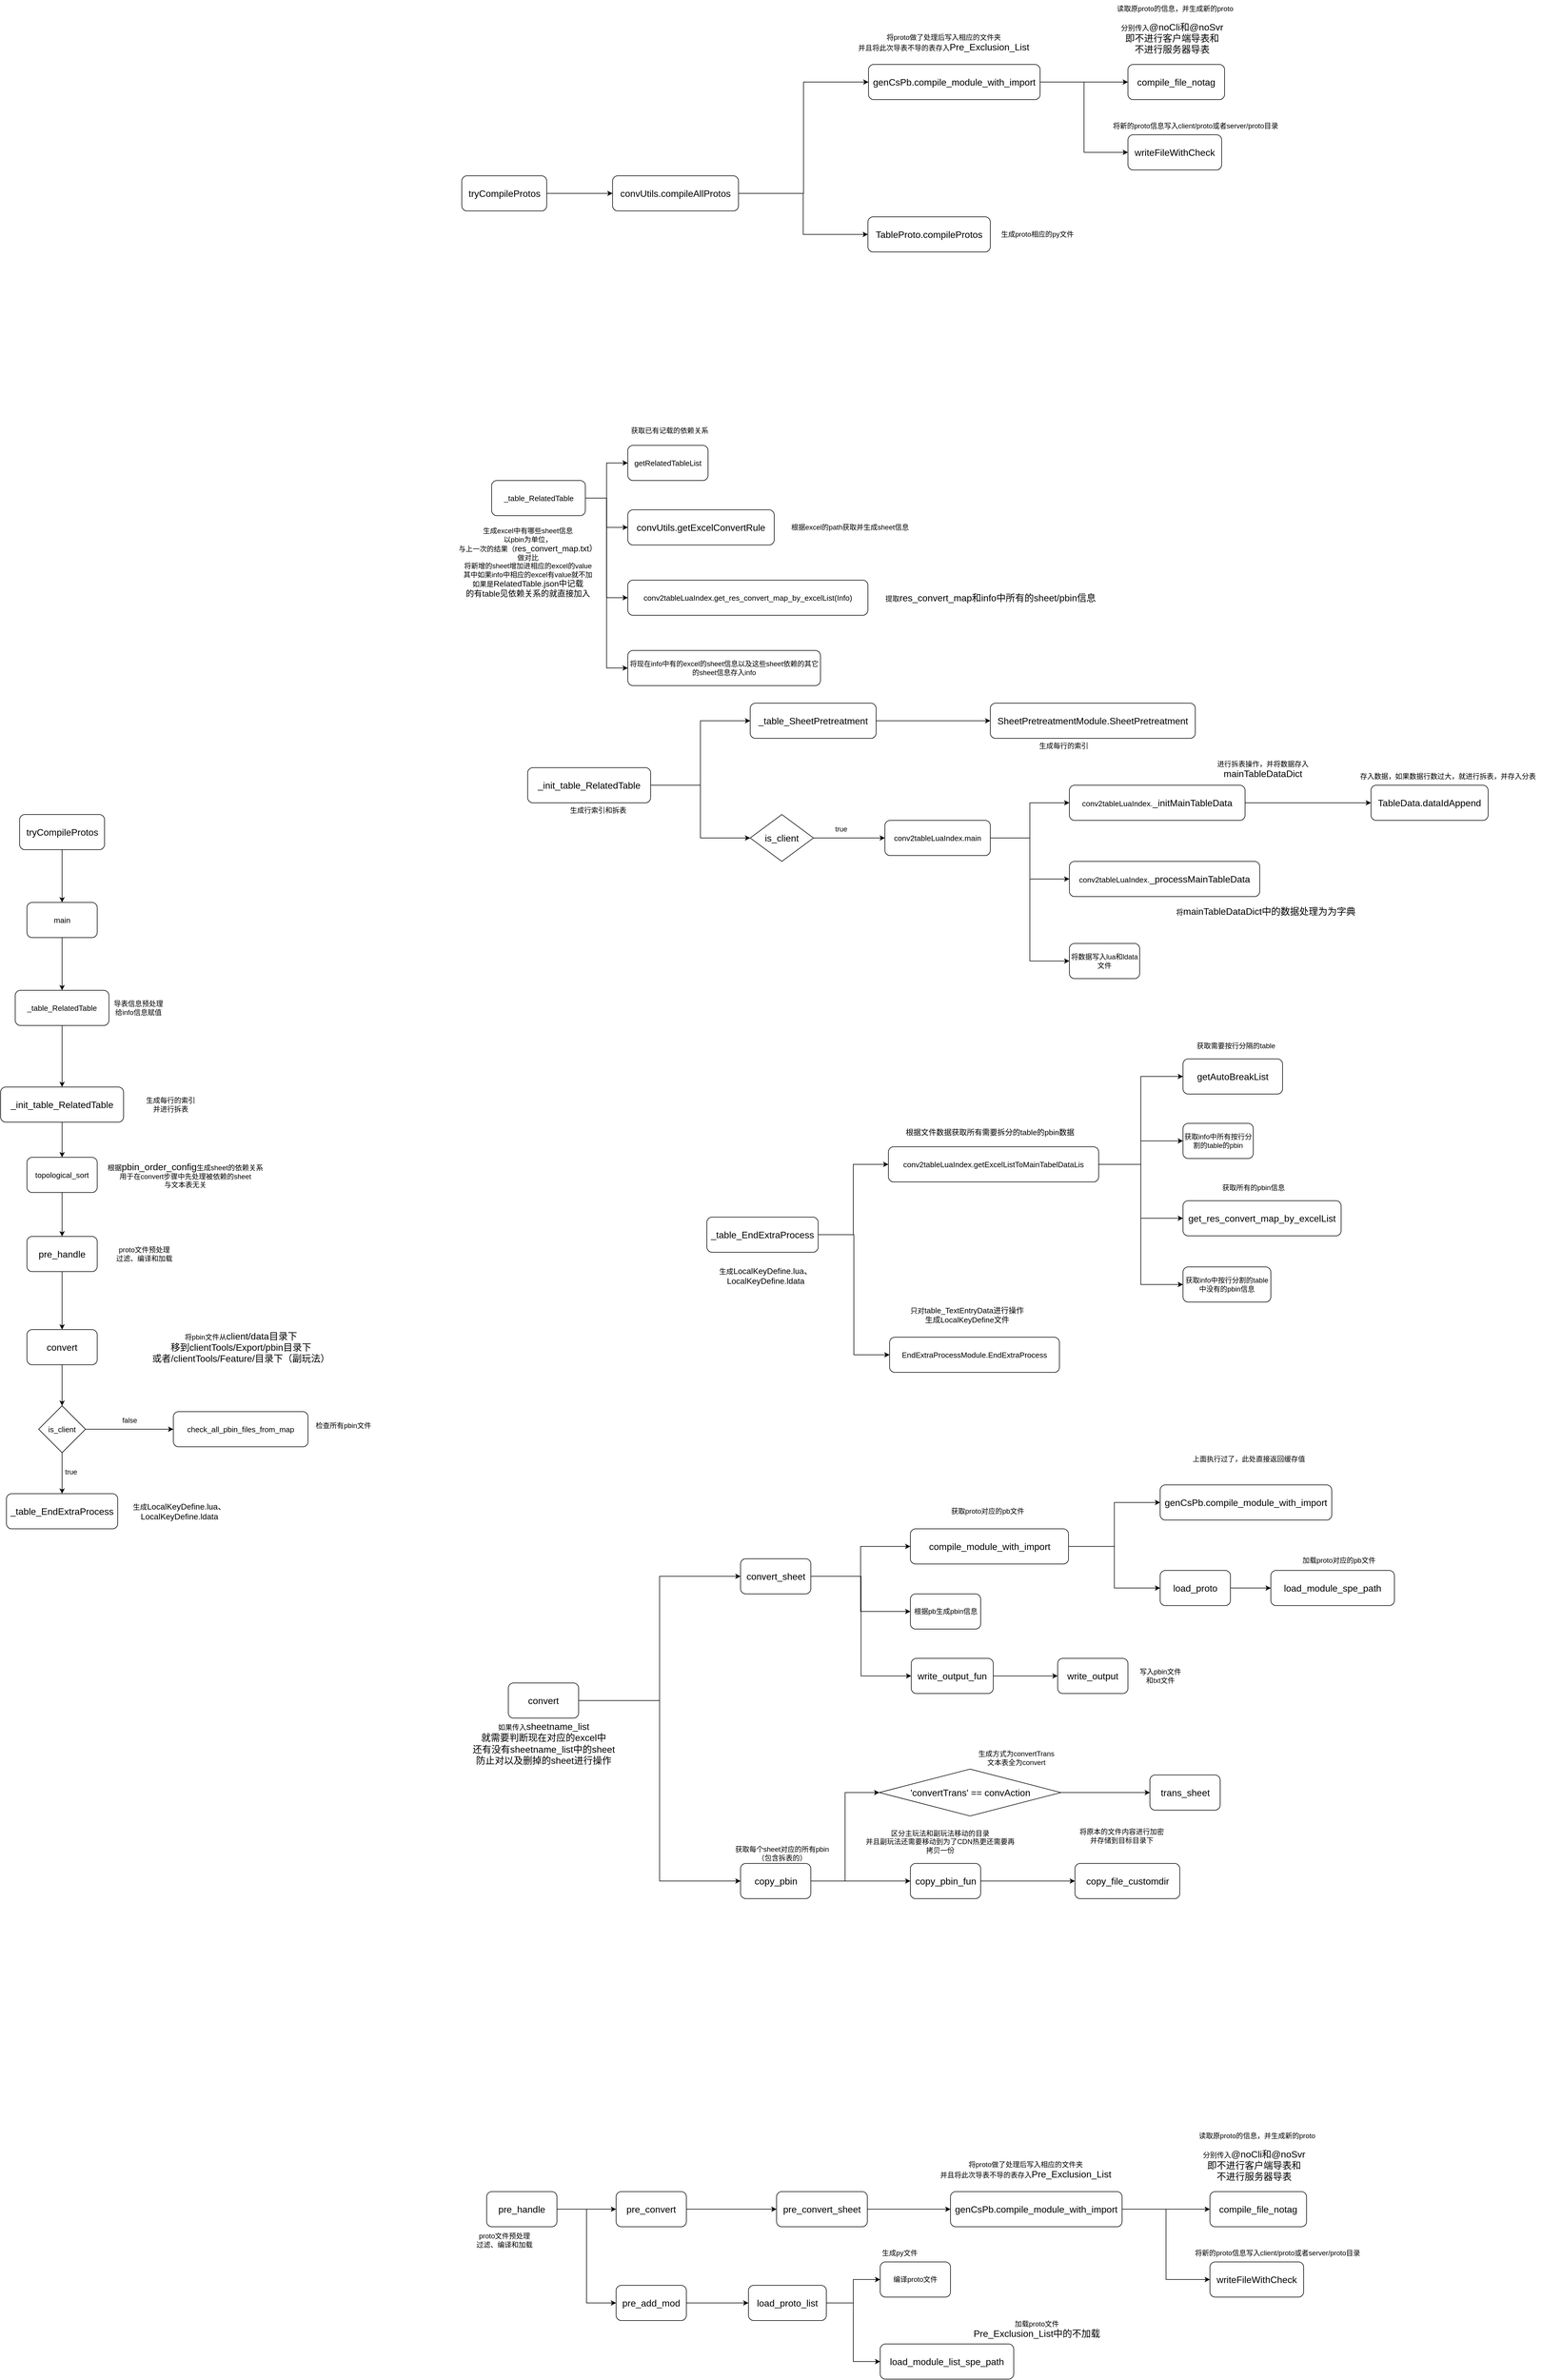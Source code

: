 <mxfile version="26.0.2">
  <diagram name="导出txt文本" id="JnTPTSW8uvq64Gtc28mE">
    <mxGraphModel dx="2701" dy="3866" grid="1" gridSize="10" guides="1" tooltips="1" connect="1" arrows="1" fold="1" page="1" pageScale="1" pageWidth="827" pageHeight="1169" math="0" shadow="0">
      <root>
        <mxCell id="0" />
        <mxCell id="1" parent="0" />
        <mxCell id="ml-K04kPEU6mxTsvXC_G-3" style="edgeStyle=orthogonalEdgeStyle;rounded=0;orthogonalLoop=1;jettySize=auto;html=1;entryX=0.5;entryY=0;entryDx=0;entryDy=0;fontFamily=Helvetica;fontColor=default;labelBackgroundColor=default;" parent="1" source="ml-K04kPEU6mxTsvXC_G-1" target="ml-K04kPEU6mxTsvXC_G-2" edge="1">
          <mxGeometry relative="1" as="geometry" />
        </mxCell>
        <mxCell id="ml-K04kPEU6mxTsvXC_G-1" value="&lt;div style=&quot;&quot;&gt;&lt;div style=&quot;font-size: 9.8pt;&quot;&gt;&lt;span style=&quot;&quot;&gt;main&lt;/span&gt;&lt;/div&gt;&lt;/div&gt;" style="rounded=1;whiteSpace=wrap;html=1;fontFamily=Helvetica;fontColor=default;labelBackgroundColor=default;" parent="1" vertex="1">
          <mxGeometry x="215" y="180" width="120" height="60" as="geometry" />
        </mxCell>
        <mxCell id="eJx14qyZ2uoMX4utbZYr-3" style="edgeStyle=orthogonalEdgeStyle;rounded=0;orthogonalLoop=1;jettySize=auto;html=1;fontFamily=Helvetica;fontColor=default;labelBackgroundColor=default;" parent="1" source="ml-K04kPEU6mxTsvXC_G-2" target="eJx14qyZ2uoMX4utbZYr-2" edge="1">
          <mxGeometry relative="1" as="geometry" />
        </mxCell>
        <mxCell id="ml-K04kPEU6mxTsvXC_G-2" value="&lt;div style=&quot;&quot;&gt;&lt;div style=&quot;font-size: 9.8pt;&quot;&gt;&lt;span style=&quot;&quot;&gt;_table_RelatedTable&lt;/span&gt;&lt;/div&gt;&lt;/div&gt;" style="rounded=1;whiteSpace=wrap;html=1;fontFamily=Helvetica;fontColor=default;labelBackgroundColor=default;" parent="1" vertex="1">
          <mxGeometry x="195" y="330" width="160" height="60" as="geometry" />
        </mxCell>
        <mxCell id="HzeIFlUvHCIBDFWtZQH6-4" style="edgeStyle=orthogonalEdgeStyle;rounded=0;orthogonalLoop=1;jettySize=auto;html=1;fontColor=#000000;labelBackgroundColor=none;fontFamily=Helvetica;" edge="1" parent="1" source="ml-K04kPEU6mxTsvXC_G-5" target="HzeIFlUvHCIBDFWtZQH6-3">
          <mxGeometry relative="1" as="geometry" />
        </mxCell>
        <mxCell id="HzeIFlUvHCIBDFWtZQH6-10" style="edgeStyle=orthogonalEdgeStyle;rounded=0;orthogonalLoop=1;jettySize=auto;html=1;entryX=0;entryY=0.5;entryDx=0;entryDy=0;fontColor=#000000;labelBackgroundColor=none;fontFamily=Helvetica;" edge="1" parent="1" source="ml-K04kPEU6mxTsvXC_G-5" target="HzeIFlUvHCIBDFWtZQH6-6">
          <mxGeometry relative="1" as="geometry" />
        </mxCell>
        <mxCell id="HzeIFlUvHCIBDFWtZQH6-11" style="edgeStyle=orthogonalEdgeStyle;rounded=0;orthogonalLoop=1;jettySize=auto;html=1;entryX=0;entryY=0.5;entryDx=0;entryDy=0;fontColor=#000000;labelBackgroundColor=none;fontFamily=Helvetica;" edge="1" parent="1" source="ml-K04kPEU6mxTsvXC_G-5" target="ml-K04kPEU6mxTsvXC_G-8">
          <mxGeometry relative="1" as="geometry" />
        </mxCell>
        <mxCell id="HzeIFlUvHCIBDFWtZQH6-14" style="edgeStyle=orthogonalEdgeStyle;rounded=0;orthogonalLoop=1;jettySize=auto;html=1;entryX=0;entryY=0.5;entryDx=0;entryDy=0;fontColor=#000000;labelBackgroundColor=none;fontFamily=Helvetica;" edge="1" parent="1" source="ml-K04kPEU6mxTsvXC_G-5" target="HzeIFlUvHCIBDFWtZQH6-13">
          <mxGeometry relative="1" as="geometry" />
        </mxCell>
        <mxCell id="ml-K04kPEU6mxTsvXC_G-5" value="&lt;div style=&quot;&quot;&gt;&lt;div style=&quot;font-size: 9.8pt;&quot;&gt;&lt;span style=&quot;&quot;&gt;_table_RelatedTable&lt;/span&gt;&lt;/div&gt;&lt;/div&gt;" style="rounded=1;whiteSpace=wrap;html=1;fontColor=#000000;labelBackgroundColor=none;fontFamily=Helvetica;" parent="1" vertex="1">
          <mxGeometry x="1008.5" y="-540" width="160" height="60" as="geometry" />
        </mxCell>
        <mxCell id="ml-K04kPEU6mxTsvXC_G-8" value="&lt;div style=&quot;&quot;&gt;&lt;div style=&quot;font-size: 9.8pt;&quot;&gt;&lt;span style=&quot;font-size: 9.8pt; white-space: normal;&quot;&gt;conv2tableLuaIndex.&lt;/span&gt;get_res_convert_map_by_excelList(Info)&lt;/div&gt;&lt;/div&gt;" style="rounded=1;whiteSpace=wrap;html=1;fontColor=#000000;labelBackgroundColor=none;fontFamily=Helvetica;" parent="1" vertex="1">
          <mxGeometry x="1241" y="-370" width="410" height="60" as="geometry" />
        </mxCell>
        <mxCell id="f6NRc0c9WLY2QuTVg-Pm-4" value="获取已有记载的依赖关系" style="text;html=1;align=center;verticalAlign=middle;resizable=0;points=[];autosize=1;strokeColor=none;fillColor=none;fontColor=#000000;labelBackgroundColor=none;fontFamily=Helvetica;" parent="1" vertex="1">
          <mxGeometry x="1232" y="-640" width="160" height="30" as="geometry" />
        </mxCell>
        <mxCell id="_njpeNoxGZ5RL7biQajy-2" style="edgeStyle=orthogonalEdgeStyle;rounded=0;orthogonalLoop=1;jettySize=auto;html=1;entryX=0.5;entryY=0;entryDx=0;entryDy=0;fontFamily=Helvetica;fontColor=default;labelBackgroundColor=default;" parent="1" source="eJx14qyZ2uoMX4utbZYr-2" target="_njpeNoxGZ5RL7biQajy-1" edge="1">
          <mxGeometry relative="1" as="geometry" />
        </mxCell>
        <mxCell id="eJx14qyZ2uoMX4utbZYr-2" value="&lt;div style=&quot;&quot;&gt;&lt;div style=&quot;font-size: 12pt;&quot;&gt;_init_table_RelatedTable&lt;/div&gt;&lt;/div&gt;" style="rounded=1;whiteSpace=wrap;html=1;fontFamily=Helvetica;fontColor=default;labelBackgroundColor=default;" parent="1" vertex="1">
          <mxGeometry x="170" y="495" width="210" height="60" as="geometry" />
        </mxCell>
        <mxCell id="eJx14qyZ2uoMX4utbZYr-10" style="edgeStyle=orthogonalEdgeStyle;rounded=0;orthogonalLoop=1;jettySize=auto;html=1;entryX=0;entryY=0.5;entryDx=0;entryDy=0;fontFamily=Helvetica;fontColor=#000000;labelBackgroundColor=default;" parent="1" source="eJx14qyZ2uoMX4utbZYr-5" target="eJx14qyZ2uoMX4utbZYr-6" edge="1">
          <mxGeometry relative="1" as="geometry" />
        </mxCell>
        <mxCell id="HzeIFlUvHCIBDFWtZQH6-79" style="edgeStyle=orthogonalEdgeStyle;rounded=0;orthogonalLoop=1;jettySize=auto;html=1;entryX=0;entryY=0.5;entryDx=0;entryDy=0;fontFamily=Helvetica;fontColor=#000000;labelBackgroundColor=default;" edge="1" parent="1" source="eJx14qyZ2uoMX4utbZYr-5" target="HzeIFlUvHCIBDFWtZQH6-78">
          <mxGeometry relative="1" as="geometry" />
        </mxCell>
        <mxCell id="eJx14qyZ2uoMX4utbZYr-5" value="&lt;div style=&quot;&quot;&gt;&lt;div style=&quot;font-size: 12pt;&quot;&gt;_init_table_RelatedTable&lt;/div&gt;&lt;/div&gt;" style="rounded=1;whiteSpace=wrap;html=1;fontFamily=Helvetica;fontColor=#000000;labelBackgroundColor=default;" parent="1" vertex="1">
          <mxGeometry x="1070" y="-50" width="210" height="60" as="geometry" />
        </mxCell>
        <mxCell id="eJx14qyZ2uoMX4utbZYr-13" style="edgeStyle=orthogonalEdgeStyle;rounded=0;orthogonalLoop=1;jettySize=auto;html=1;entryX=0;entryY=0.5;entryDx=0;entryDy=0;fontFamily=Helvetica;fontColor=#000000;labelBackgroundColor=default;" parent="1" source="eJx14qyZ2uoMX4utbZYr-6" target="eJx14qyZ2uoMX4utbZYr-12" edge="1">
          <mxGeometry relative="1" as="geometry" />
        </mxCell>
        <mxCell id="eJx14qyZ2uoMX4utbZYr-6" value="&lt;div style=&quot;&quot;&gt;&lt;div style=&quot;font-size: 12pt;&quot;&gt;_table_SheetPretreatment&lt;/div&gt;&lt;/div&gt;" style="rounded=1;whiteSpace=wrap;html=1;fontFamily=Helvetica;fontColor=#000000;labelBackgroundColor=default;" parent="1" vertex="1">
          <mxGeometry x="1450" y="-160" width="215" height="60" as="geometry" />
        </mxCell>
        <mxCell id="eJx14qyZ2uoMX4utbZYr-30" style="edgeStyle=orthogonalEdgeStyle;rounded=0;orthogonalLoop=1;jettySize=auto;html=1;entryX=0;entryY=0.5;entryDx=0;entryDy=0;fontFamily=Helvetica;fontColor=#000000;labelBackgroundColor=default;" parent="1" source="eJx14qyZ2uoMX4utbZYr-8" target="eJx14qyZ2uoMX4utbZYr-29" edge="1">
          <mxGeometry relative="1" as="geometry" />
        </mxCell>
        <mxCell id="HzeIFlUvHCIBDFWtZQH6-83" style="edgeStyle=orthogonalEdgeStyle;rounded=0;orthogonalLoop=1;jettySize=auto;html=1;entryX=0;entryY=0.5;entryDx=0;entryDy=0;fontFamily=Helvetica;fontColor=#000000;labelBackgroundColor=default;" edge="1" parent="1" source="eJx14qyZ2uoMX4utbZYr-8" target="HzeIFlUvHCIBDFWtZQH6-82">
          <mxGeometry relative="1" as="geometry" />
        </mxCell>
        <mxCell id="HzeIFlUvHCIBDFWtZQH6-87" style="edgeStyle=orthogonalEdgeStyle;rounded=0;orthogonalLoop=1;jettySize=auto;html=1;entryX=0;entryY=0.5;entryDx=0;entryDy=0;fontFamily=Helvetica;fontColor=#000000;labelBackgroundColor=default;" edge="1" parent="1" source="eJx14qyZ2uoMX4utbZYr-8" target="HzeIFlUvHCIBDFWtZQH6-86">
          <mxGeometry relative="1" as="geometry" />
        </mxCell>
        <mxCell id="eJx14qyZ2uoMX4utbZYr-8" value="&lt;div style=&quot;&quot;&gt;&lt;div style=&quot;font-size: 9.8pt;&quot;&gt;conv2tableLuaIndex.main&lt;/div&gt;&lt;/div&gt;" style="rounded=1;whiteSpace=wrap;html=1;fontFamily=Helvetica;fontColor=#000000;labelBackgroundColor=default;" parent="1" vertex="1">
          <mxGeometry x="1680" y="40" width="180" height="60" as="geometry" />
        </mxCell>
        <mxCell id="eJx14qyZ2uoMX4utbZYr-12" value="&lt;div style=&quot;&quot;&gt;&lt;div style=&quot;font-size: 12pt;&quot;&gt;SheetPretreatmentModule.SheetPretreatment&lt;/div&gt;&lt;/div&gt;" style="rounded=1;whiteSpace=wrap;html=1;fontFamily=Helvetica;fontColor=#000000;labelBackgroundColor=default;" parent="1" vertex="1">
          <mxGeometry x="1860" y="-160" width="350" height="60" as="geometry" />
        </mxCell>
        <mxCell id="eJx14qyZ2uoMX4utbZYr-17" value="生成每行的索引" style="text;html=1;align=center;verticalAlign=middle;resizable=0;points=[];autosize=1;strokeColor=none;fillColor=none;fontFamily=Helvetica;fontColor=#000000;labelBackgroundColor=default;" parent="1" vertex="1">
          <mxGeometry x="1930" y="-102" width="110" height="30" as="geometry" />
        </mxCell>
        <mxCell id="_njpeNoxGZ5RL7biQajy-7" style="edgeStyle=orthogonalEdgeStyle;rounded=0;orthogonalLoop=1;jettySize=auto;html=1;fontFamily=Helvetica;fontColor=default;labelBackgroundColor=default;" parent="1" source="eJx14qyZ2uoMX4utbZYr-18" target="_njpeNoxGZ5RL7biQajy-6" edge="1">
          <mxGeometry relative="1" as="geometry" />
        </mxCell>
        <mxCell id="eJx14qyZ2uoMX4utbZYr-18" value="&lt;div style=&quot;&quot;&gt;&lt;div style=&quot;font-size: 12pt;&quot;&gt;convert&lt;/div&gt;&lt;/div&gt;" style="rounded=1;whiteSpace=wrap;html=1;fontFamily=Helvetica;fontColor=default;labelBackgroundColor=default;" parent="1" vertex="1">
          <mxGeometry x="215" y="909" width="120" height="60" as="geometry" />
        </mxCell>
        <mxCell id="eJx14qyZ2uoMX4utbZYr-22" value="生成每行的索引&lt;div&gt;并进行拆表&lt;/div&gt;" style="text;html=1;align=center;verticalAlign=middle;resizable=0;points=[];autosize=1;strokeColor=none;fillColor=none;fontFamily=Helvetica;fontColor=default;labelBackgroundColor=default;" parent="1" vertex="1">
          <mxGeometry x="405" y="505" width="110" height="40" as="geometry" />
        </mxCell>
        <mxCell id="eJx14qyZ2uoMX4utbZYr-24" value="&lt;div style=&quot;&quot;&gt;&lt;div style=&quot;font-size: 12pt;&quot;&gt;&lt;span style=&quot;&quot;&gt;_table_EndExtraProcess&lt;/span&gt;&lt;/div&gt;&lt;/div&gt;" style="rounded=1;whiteSpace=wrap;html=1;fontFamily=Helvetica;fontColor=default;labelBackgroundColor=default;" parent="1" vertex="1">
          <mxGeometry x="180" y="1189" width="190" height="60" as="geometry" />
        </mxCell>
        <mxCell id="eJx14qyZ2uoMX4utbZYr-26" value="生成&lt;span style=&quot;font-size: 14px; text-align: left; white-space: pre-wrap;&quot;&gt;LocalKeyDefine.lua、LocalKeyDefine.ldata&lt;/span&gt;" style="text;html=1;align=center;verticalAlign=middle;resizable=0;points=[];autosize=1;strokeColor=none;fillColor=none;fontFamily=Helvetica;fontColor=default;labelBackgroundColor=default;" parent="1" vertex="1">
          <mxGeometry x="320" y="1204" width="310" height="30" as="geometry" />
        </mxCell>
        <mxCell id="HzeIFlUvHCIBDFWtZQH6-89" style="edgeStyle=orthogonalEdgeStyle;rounded=0;orthogonalLoop=1;jettySize=auto;html=1;fontFamily=Helvetica;fontColor=#000000;labelBackgroundColor=default;" edge="1" parent="1" source="eJx14qyZ2uoMX4utbZYr-29" target="HzeIFlUvHCIBDFWtZQH6-88">
          <mxGeometry relative="1" as="geometry" />
        </mxCell>
        <mxCell id="eJx14qyZ2uoMX4utbZYr-29" value="&lt;div style=&quot;&quot;&gt;&lt;div style=&quot;font-size: 12pt;&quot;&gt;&lt;span style=&quot;font-size: 9.8pt; white-space: normal;&quot;&gt;conv2tableLuaIndex.&lt;/span&gt;_initMainTableData&lt;/div&gt;&lt;/div&gt;" style="rounded=1;whiteSpace=wrap;html=1;fontFamily=Helvetica;fontColor=#000000;labelBackgroundColor=default;" parent="1" vertex="1">
          <mxGeometry x="1995" y="-20" width="300" height="60" as="geometry" />
        </mxCell>
        <mxCell id="HzeIFlUvHCIBDFWtZQH6-76" style="edgeStyle=orthogonalEdgeStyle;rounded=0;orthogonalLoop=1;jettySize=auto;html=1;fontFamily=Helvetica;fontColor=default;labelBackgroundColor=default;" edge="1" parent="1" source="_njpeNoxGZ5RL7biQajy-1" target="HzeIFlUvHCIBDFWtZQH6-74">
          <mxGeometry relative="1" as="geometry" />
        </mxCell>
        <mxCell id="_njpeNoxGZ5RL7biQajy-1" value="&lt;div style=&quot;&quot;&gt;&lt;div style=&quot;font-size: 9.8pt;&quot;&gt;topological_sort&lt;/div&gt;&lt;/div&gt;" style="rounded=1;whiteSpace=wrap;html=1;fontFamily=Helvetica;fontColor=default;labelBackgroundColor=default;" parent="1" vertex="1">
          <mxGeometry x="215" y="615" width="120" height="60" as="geometry" />
        </mxCell>
        <mxCell id="_njpeNoxGZ5RL7biQajy-3" value="根据&lt;span style=&quot;font-size: 12pt;&quot;&gt;pbin_order_config&lt;/span&gt;&lt;span style=&quot;&quot;&gt;生成sheet的依赖关系&lt;/span&gt;&lt;div&gt;&lt;span style=&quot;&quot;&gt;用于在convert步骤中先处理被依赖的sheet&lt;/span&gt;&lt;/div&gt;&lt;div&gt;与文本表无关&lt;/div&gt;" style="text;html=1;align=center;verticalAlign=middle;resizable=0;points=[];autosize=1;strokeColor=none;fillColor=none;fontFamily=Helvetica;fontColor=default;labelBackgroundColor=default;" parent="1" vertex="1">
          <mxGeometry x="335" y="615" width="300" height="60" as="geometry" />
        </mxCell>
        <mxCell id="_njpeNoxGZ5RL7biQajy-8" style="edgeStyle=orthogonalEdgeStyle;rounded=0;orthogonalLoop=1;jettySize=auto;html=1;fontFamily=Helvetica;fontColor=default;labelBackgroundColor=default;" parent="1" source="_njpeNoxGZ5RL7biQajy-6" target="eJx14qyZ2uoMX4utbZYr-24" edge="1">
          <mxGeometry relative="1" as="geometry" />
        </mxCell>
        <mxCell id="_njpeNoxGZ5RL7biQajy-11" style="edgeStyle=orthogonalEdgeStyle;rounded=0;orthogonalLoop=1;jettySize=auto;html=1;fontFamily=Helvetica;fontColor=default;labelBackgroundColor=default;" parent="1" source="_njpeNoxGZ5RL7biQajy-6" target="_njpeNoxGZ5RL7biQajy-10" edge="1">
          <mxGeometry relative="1" as="geometry" />
        </mxCell>
        <mxCell id="_njpeNoxGZ5RL7biQajy-6" value="&lt;div style=&quot;&quot;&gt;&lt;div style=&quot;font-size: 9.8pt;&quot;&gt;is_client&lt;/div&gt;&lt;/div&gt;" style="rhombus;whiteSpace=wrap;html=1;fontFamily=Helvetica;fontColor=default;labelBackgroundColor=default;" parent="1" vertex="1">
          <mxGeometry x="235" y="1039" width="80" height="80" as="geometry" />
        </mxCell>
        <mxCell id="_njpeNoxGZ5RL7biQajy-9" value="true" style="text;html=1;align=center;verticalAlign=middle;resizable=0;points=[];autosize=1;strokeColor=none;fillColor=none;fontFamily=Helvetica;fontColor=default;labelBackgroundColor=default;" parent="1" vertex="1">
          <mxGeometry x="270" y="1137" width="40" height="30" as="geometry" />
        </mxCell>
        <mxCell id="_njpeNoxGZ5RL7biQajy-10" value="&lt;div style=&quot;&quot;&gt;&lt;div style=&quot;font-size: 9.8pt;&quot;&gt;check_all_pbin_files_from_map&lt;/div&gt;&lt;/div&gt;" style="rounded=1;whiteSpace=wrap;html=1;fontFamily=Helvetica;fontColor=default;labelBackgroundColor=default;" parent="1" vertex="1">
          <mxGeometry x="465" y="1049" width="230" height="60" as="geometry" />
        </mxCell>
        <mxCell id="_njpeNoxGZ5RL7biQajy-12" value="false" style="text;html=1;align=center;verticalAlign=middle;resizable=0;points=[];autosize=1;strokeColor=none;fillColor=none;fontFamily=Helvetica;fontColor=default;labelBackgroundColor=default;" parent="1" vertex="1">
          <mxGeometry x="365" y="1049" width="50" height="30" as="geometry" />
        </mxCell>
        <mxCell id="_njpeNoxGZ5RL7biQajy-15" style="edgeStyle=orthogonalEdgeStyle;rounded=0;orthogonalLoop=1;jettySize=auto;html=1;entryX=0;entryY=0.5;entryDx=0;entryDy=0;exitX=1;exitY=0.5;exitDx=0;exitDy=0;fontFamily=Helvetica;fontColor=#000000;labelBackgroundColor=none;" parent="1" source="_njpeNoxGZ5RL7biQajy-17" target="_njpeNoxGZ5RL7biQajy-14" edge="1">
          <mxGeometry relative="1" as="geometry">
            <mxPoint x="1576" y="747" as="sourcePoint" />
          </mxGeometry>
        </mxCell>
        <mxCell id="HzeIFlUvHCIBDFWtZQH6-19" style="edgeStyle=orthogonalEdgeStyle;rounded=0;orthogonalLoop=1;jettySize=auto;html=1;entryX=0;entryY=0.5;entryDx=0;entryDy=0;fontColor=#000000;labelBackgroundColor=none;fontFamily=Helvetica;" edge="1" parent="1" source="_njpeNoxGZ5RL7biQajy-14" target="HzeIFlUvHCIBDFWtZQH6-18">
          <mxGeometry relative="1" as="geometry" />
        </mxCell>
        <mxCell id="HzeIFlUvHCIBDFWtZQH6-24" style="edgeStyle=orthogonalEdgeStyle;rounded=0;orthogonalLoop=1;jettySize=auto;html=1;entryX=0;entryY=0.5;entryDx=0;entryDy=0;fontColor=#000000;labelBackgroundColor=none;fontFamily=Helvetica;" edge="1" parent="1" source="_njpeNoxGZ5RL7biQajy-14" target="HzeIFlUvHCIBDFWtZQH6-21">
          <mxGeometry relative="1" as="geometry" />
        </mxCell>
        <mxCell id="HzeIFlUvHCIBDFWtZQH6-26" style="edgeStyle=orthogonalEdgeStyle;rounded=0;orthogonalLoop=1;jettySize=auto;html=1;entryX=0;entryY=0.5;entryDx=0;entryDy=0;fontColor=#000000;labelBackgroundColor=none;fontFamily=Helvetica;" edge="1" parent="1" source="_njpeNoxGZ5RL7biQajy-14" target="HzeIFlUvHCIBDFWtZQH6-25">
          <mxGeometry relative="1" as="geometry" />
        </mxCell>
        <mxCell id="HzeIFlUvHCIBDFWtZQH6-28" style="edgeStyle=orthogonalEdgeStyle;rounded=0;orthogonalLoop=1;jettySize=auto;html=1;entryX=0;entryY=0.5;entryDx=0;entryDy=0;fontColor=#000000;labelBackgroundColor=none;fontFamily=Helvetica;" edge="1" parent="1" source="_njpeNoxGZ5RL7biQajy-14" target="HzeIFlUvHCIBDFWtZQH6-27">
          <mxGeometry relative="1" as="geometry" />
        </mxCell>
        <mxCell id="_njpeNoxGZ5RL7biQajy-14" value="&lt;div style=&quot;&quot;&gt;&lt;div style=&quot;font-size: 9.8pt;&quot;&gt;conv2tableLuaIndex.getExcelListToMainTabelDataLis&lt;/div&gt;&lt;/div&gt;" style="rounded=1;whiteSpace=wrap;html=1;fontFamily=Helvetica;fontColor=#000000;labelBackgroundColor=none;" parent="1" vertex="1">
          <mxGeometry x="1686" y="597" width="359" height="60" as="geometry" />
        </mxCell>
        <mxCell id="_njpeNoxGZ5RL7biQajy-16" value="&lt;div style=&quot;&quot;&gt;&lt;div style=&quot;font-size: 9.8pt;&quot;&gt;&lt;span style=&quot;&quot;&gt;根据文件数据获取所有需要拆分的&lt;/span&gt;&lt;span style=&quot;&quot;&gt;table&lt;/span&gt;&lt;span style=&quot;&quot;&gt;的&lt;/span&gt;&lt;span style=&quot;&quot;&gt;pbin&lt;/span&gt;&lt;span style=&quot;&quot;&gt;数据&lt;/span&gt;&lt;/div&gt;&lt;/div&gt;" style="text;html=1;align=center;verticalAlign=middle;resizable=0;points=[];autosize=1;strokeColor=none;fillColor=none;fontFamily=Helvetica;fontColor=#000000;labelBackgroundColor=none;" parent="1" vertex="1">
          <mxGeometry x="1704" y="557" width="310" height="30" as="geometry" />
        </mxCell>
        <mxCell id="_njpeNoxGZ5RL7biQajy-19" style="edgeStyle=orthogonalEdgeStyle;rounded=0;orthogonalLoop=1;jettySize=auto;html=1;entryX=0;entryY=0.5;entryDx=0;entryDy=0;fontFamily=Helvetica;fontColor=#000000;labelBackgroundColor=none;" parent="1" source="_njpeNoxGZ5RL7biQajy-17" target="_njpeNoxGZ5RL7biQajy-18" edge="1">
          <mxGeometry relative="1" as="geometry" />
        </mxCell>
        <mxCell id="_njpeNoxGZ5RL7biQajy-17" value="&lt;div style=&quot;&quot;&gt;&lt;div style=&quot;font-size: 12pt;&quot;&gt;&lt;span style=&quot;&quot;&gt;_table_EndExtraProcess&lt;/span&gt;&lt;/div&gt;&lt;/div&gt;" style="rounded=1;whiteSpace=wrap;html=1;fontFamily=Helvetica;fontColor=#000000;labelBackgroundColor=none;" parent="1" vertex="1">
          <mxGeometry x="1376" y="717" width="190" height="60" as="geometry" />
        </mxCell>
        <mxCell id="_njpeNoxGZ5RL7biQajy-18" value="&lt;div style=&quot;&quot;&gt;&lt;div style=&quot;font-size: 9.8pt;&quot;&gt;EndExtraProcessModule.EndExtraProcess&lt;/div&gt;&lt;/div&gt;" style="rounded=1;whiteSpace=wrap;html=1;fontFamily=Helvetica;fontColor=#000000;labelBackgroundColor=none;" parent="1" vertex="1">
          <mxGeometry x="1688" y="922" width="290" height="60" as="geometry" />
        </mxCell>
        <mxCell id="_njpeNoxGZ5RL7biQajy-20" value="只对&lt;span style=&quot;font-size: 9.8pt;&quot;&gt;table_TextEntryData进行操作&lt;/span&gt;&lt;div&gt;&lt;span style=&quot;font-size: 9.8pt;&quot;&gt;生成LocalKeyDefine文件&lt;/span&gt;&lt;/div&gt;" style="text;html=1;align=center;verticalAlign=middle;resizable=0;points=[];autosize=1;strokeColor=none;fillColor=none;fontFamily=Helvetica;fontColor=#000000;labelBackgroundColor=none;" parent="1" vertex="1">
          <mxGeometry x="1710" y="864" width="220" height="40" as="geometry" />
        </mxCell>
        <mxCell id="HzeIFlUvHCIBDFWtZQH6-116" style="edgeStyle=orthogonalEdgeStyle;rounded=0;orthogonalLoop=1;jettySize=auto;html=1;entryX=0;entryY=0.5;entryDx=0;entryDy=0;fontFamily=Helvetica;fontColor=default;labelBackgroundColor=none;" edge="1" parent="1" source="HzeIFlUvHCIBDFWtZQH6-1" target="HzeIFlUvHCIBDFWtZQH6-29">
          <mxGeometry relative="1" as="geometry" />
        </mxCell>
        <mxCell id="HzeIFlUvHCIBDFWtZQH6-117" style="edgeStyle=orthogonalEdgeStyle;rounded=0;orthogonalLoop=1;jettySize=auto;html=1;entryX=0;entryY=0.5;entryDx=0;entryDy=0;fontFamily=Helvetica;fontColor=default;labelBackgroundColor=none;" edge="1" parent="1" source="HzeIFlUvHCIBDFWtZQH6-1" target="HzeIFlUvHCIBDFWtZQH6-115">
          <mxGeometry relative="1" as="geometry" />
        </mxCell>
        <mxCell id="HzeIFlUvHCIBDFWtZQH6-1" value="&lt;div style=&quot;&quot;&gt;&lt;div style=&quot;font-size: 9.8pt;&quot;&gt;&lt;div style=&quot;font-size: 12pt;&quot;&gt;convert&lt;/div&gt;&lt;/div&gt;&lt;/div&gt;" style="rounded=1;whiteSpace=wrap;html=1;fontFamily=Helvetica;fontColor=default;labelBackgroundColor=none;" vertex="1" parent="1">
          <mxGeometry x="1037" y="1512" width="120" height="60" as="geometry" />
        </mxCell>
        <mxCell id="HzeIFlUvHCIBDFWtZQH6-2" value="提取&lt;span style=&quot;font-size: 12pt;&quot;&gt;res_convert_map和info中所有的sheet/pbin信息&lt;/span&gt;" style="text;html=1;align=center;verticalAlign=middle;resizable=0;points=[];autosize=1;strokeColor=none;fillColor=none;fontColor=#000000;labelBackgroundColor=none;fontFamily=Helvetica;" vertex="1" parent="1">
          <mxGeometry x="1665" y="-355" width="390" height="30" as="geometry" />
        </mxCell>
        <mxCell id="HzeIFlUvHCIBDFWtZQH6-3" value="&lt;div style=&quot;&quot;&gt;&lt;div style=&quot;font-size: 9.8pt;&quot;&gt;getRelatedTableList&lt;/div&gt;&lt;/div&gt;" style="rounded=1;whiteSpace=wrap;html=1;fontColor=#000000;labelBackgroundColor=none;fontFamily=Helvetica;" vertex="1" parent="1">
          <mxGeometry x="1241" y="-600" width="137" height="60" as="geometry" />
        </mxCell>
        <mxCell id="HzeIFlUvHCIBDFWtZQH6-6" value="&lt;div style=&quot;&quot;&gt;&lt;div style=&quot;font-size: 12pt;&quot;&gt;convUtils.getExcelConvertRule&lt;/div&gt;&lt;/div&gt;" style="rounded=1;whiteSpace=wrap;html=1;fontColor=#000000;labelBackgroundColor=none;fontFamily=Helvetica;" vertex="1" parent="1">
          <mxGeometry x="1241" y="-490" width="250" height="60" as="geometry" />
        </mxCell>
        <mxCell id="HzeIFlUvHCIBDFWtZQH6-9" value="根据excel的path获取并生成sheet信息" style="text;html=1;align=center;verticalAlign=middle;resizable=0;points=[];autosize=1;strokeColor=none;fillColor=none;fontColor=#000000;labelBackgroundColor=none;fontFamily=Helvetica;" vertex="1" parent="1">
          <mxGeometry x="1510" y="-475" width="220" height="30" as="geometry" />
        </mxCell>
        <mxCell id="HzeIFlUvHCIBDFWtZQH6-13" value="将现在info中有的excel的sheet信息以及这些sheet依赖的其它的sheet信息存入info" style="rounded=1;whiteSpace=wrap;html=1;fontColor=#000000;labelBackgroundColor=none;fontFamily=Helvetica;" vertex="1" parent="1">
          <mxGeometry x="1241" y="-250" width="329" height="60" as="geometry" />
        </mxCell>
        <mxCell id="HzeIFlUvHCIBDFWtZQH6-15" value="生成&lt;span style=&quot;font-size: 14px; text-align: left; white-space: pre-wrap;&quot;&gt;LocalKeyDefine.lua、LocalKeyDefine.ldata&lt;/span&gt;" style="text;html=1;align=center;verticalAlign=middle;resizable=0;points=[];autosize=1;strokeColor=none;fillColor=none;fontFamily=Helvetica;fontColor=#000000;labelBackgroundColor=none;" vertex="1" parent="1">
          <mxGeometry x="1321" y="802" width="310" height="30" as="geometry" />
        </mxCell>
        <mxCell id="HzeIFlUvHCIBDFWtZQH6-16" value="生成excel中有哪些sheet信息&lt;div&gt;以pbin为单位，&lt;/div&gt;&lt;div&gt;与上一次的结果（&lt;span style=&quot;font-size: 14px; text-align: left; white-space: pre-wrap;&quot;&gt;res_convert_map.txt）&lt;/span&gt;&lt;span style=&quot;&quot;&gt;做对比&lt;/span&gt;&lt;/div&gt;&lt;div&gt;&lt;span style=&quot;&quot;&gt;将新增的sheet增加进相应的excel的value&lt;/span&gt;&lt;/div&gt;&lt;div&gt;&lt;span style=&quot;&quot;&gt;其中如果info中相应的excel有value就不加&lt;/span&gt;&lt;/div&gt;&lt;div&gt;&lt;span style=&quot;&quot;&gt;如果是&lt;/span&gt;&lt;span style=&quot;font-size: 14px; text-align: left; white-space: pre-wrap;&quot;&gt;RelatedTable.json中记载&lt;/span&gt;&lt;/div&gt;&lt;div&gt;&lt;span style=&quot;font-size: 14px; text-align: left; white-space: pre-wrap;&quot;&gt;的有table见依赖关系的就直接加入&lt;/span&gt;&lt;/div&gt;" style="text;html=1;align=center;verticalAlign=middle;resizable=0;points=[];autosize=1;strokeColor=none;fillColor=none;fontColor=#000000;labelBackgroundColor=none;fontFamily=Helvetica;" vertex="1" parent="1">
          <mxGeometry x="920" y="-460" width="300" height="120" as="geometry" />
        </mxCell>
        <mxCell id="HzeIFlUvHCIBDFWtZQH6-17" value="&lt;div&gt;导表信息预处理&lt;/div&gt;给info信息赋值" style="text;html=1;align=center;verticalAlign=middle;resizable=0;points=[];autosize=1;strokeColor=none;fillColor=none;fontFamily=Helvetica;fontColor=default;labelBackgroundColor=default;" vertex="1" parent="1">
          <mxGeometry x="350" y="340" width="110" height="40" as="geometry" />
        </mxCell>
        <mxCell id="HzeIFlUvHCIBDFWtZQH6-18" value="&lt;div style=&quot;&quot;&gt;&lt;div style=&quot;font-size: 12pt;&quot;&gt;getAutoBreakList&lt;/div&gt;&lt;/div&gt;" style="rounded=1;whiteSpace=wrap;html=1;fontColor=#000000;labelBackgroundColor=none;fontFamily=Helvetica;" vertex="1" parent="1">
          <mxGeometry x="2189" y="447" width="170" height="60" as="geometry" />
        </mxCell>
        <mxCell id="HzeIFlUvHCIBDFWtZQH6-20" value="获取需要按行分隔的table" style="text;html=1;align=center;verticalAlign=middle;resizable=0;points=[];autosize=1;strokeColor=none;fillColor=none;fontColor=#000000;labelBackgroundColor=none;fontFamily=Helvetica;" vertex="1" parent="1">
          <mxGeometry x="2199" y="410" width="160" height="30" as="geometry" />
        </mxCell>
        <mxCell id="HzeIFlUvHCIBDFWtZQH6-21" value="&lt;div style=&quot;&quot;&gt;&lt;div style=&quot;font-size: 12pt;&quot;&gt;get_res_convert_map_by_excelList&lt;/div&gt;&lt;/div&gt;" style="rounded=1;whiteSpace=wrap;html=1;fontColor=#000000;labelBackgroundColor=none;fontFamily=Helvetica;" vertex="1" parent="1">
          <mxGeometry x="2189" y="689" width="270" height="60" as="geometry" />
        </mxCell>
        <mxCell id="HzeIFlUvHCIBDFWtZQH6-23" value="获取所有的pbin信息" style="text;html=1;align=center;verticalAlign=middle;resizable=0;points=[];autosize=1;strokeColor=none;fillColor=none;fontColor=#000000;labelBackgroundColor=none;fontFamily=Helvetica;" vertex="1" parent="1">
          <mxGeometry x="2244" y="652" width="130" height="30" as="geometry" />
        </mxCell>
        <mxCell id="HzeIFlUvHCIBDFWtZQH6-25" value="获取info中所有按行分割的table的pbin" style="rounded=1;whiteSpace=wrap;html=1;fontColor=#000000;labelBackgroundColor=none;fontFamily=Helvetica;" vertex="1" parent="1">
          <mxGeometry x="2189" y="557" width="120" height="60" as="geometry" />
        </mxCell>
        <mxCell id="HzeIFlUvHCIBDFWtZQH6-27" value="获取info中按行分割的table中没有的pbin信息" style="rounded=1;whiteSpace=wrap;html=1;fontColor=#000000;labelBackgroundColor=none;fontFamily=Helvetica;" vertex="1" parent="1">
          <mxGeometry x="2189" y="802" width="150" height="60" as="geometry" />
        </mxCell>
        <mxCell id="HzeIFlUvHCIBDFWtZQH6-32" style="edgeStyle=orthogonalEdgeStyle;rounded=0;orthogonalLoop=1;jettySize=auto;html=1;entryX=0;entryY=0.5;entryDx=0;entryDy=0;fontFamily=Helvetica;fontColor=default;labelBackgroundColor=none;" edge="1" parent="1" source="HzeIFlUvHCIBDFWtZQH6-29" target="HzeIFlUvHCIBDFWtZQH6-30">
          <mxGeometry relative="1" as="geometry" />
        </mxCell>
        <mxCell id="HzeIFlUvHCIBDFWtZQH6-40" style="edgeStyle=orthogonalEdgeStyle;rounded=0;orthogonalLoop=1;jettySize=auto;html=1;entryX=0;entryY=0.5;entryDx=0;entryDy=0;fontFamily=Helvetica;fontColor=default;labelBackgroundColor=none;" edge="1" parent="1" source="HzeIFlUvHCIBDFWtZQH6-29" target="HzeIFlUvHCIBDFWtZQH6-39">
          <mxGeometry relative="1" as="geometry" />
        </mxCell>
        <mxCell id="HzeIFlUvHCIBDFWtZQH6-29" value="&lt;div style=&quot;&quot;&gt;&lt;div style=&quot;font-size: 12pt;&quot;&gt;&lt;span style=&quot;&quot;&gt;copy_pbin&lt;/span&gt;&lt;/div&gt;&lt;/div&gt;" style="rounded=1;whiteSpace=wrap;html=1;fontFamily=Helvetica;fontColor=default;labelBackgroundColor=none;" vertex="1" parent="1">
          <mxGeometry x="1433.5" y="1820" width="120" height="60" as="geometry" />
        </mxCell>
        <mxCell id="HzeIFlUvHCIBDFWtZQH6-36" style="edgeStyle=orthogonalEdgeStyle;rounded=0;orthogonalLoop=1;jettySize=auto;html=1;fontFamily=Helvetica;fontColor=default;labelBackgroundColor=none;" edge="1" parent="1" source="HzeIFlUvHCIBDFWtZQH6-30" target="HzeIFlUvHCIBDFWtZQH6-35">
          <mxGeometry relative="1" as="geometry" />
        </mxCell>
        <mxCell id="HzeIFlUvHCIBDFWtZQH6-30" value="&lt;div style=&quot;&quot;&gt;&lt;div style=&quot;font-size: 12pt;&quot;&gt;copy_pbin_fun&lt;/div&gt;&lt;/div&gt;" style="rounded=1;whiteSpace=wrap;html=1;fontFamily=Helvetica;fontColor=default;labelBackgroundColor=none;" vertex="1" parent="1">
          <mxGeometry x="1723.5" y="1820" width="120" height="60" as="geometry" />
        </mxCell>
        <mxCell id="HzeIFlUvHCIBDFWtZQH6-31" value="将pbin文件从&lt;span style=&quot;font-size: 12pt;&quot;&gt;client/data目录下&lt;/span&gt;&lt;div&gt;&lt;span style=&quot;font-size: 12pt;&quot;&gt;移到&lt;/span&gt;&lt;span style=&quot;font-size: 12pt;&quot;&gt;clientTools/Export/pbin目录下&lt;/span&gt;&lt;/div&gt;&lt;div&gt;&lt;span style=&quot;font-size: 12pt;&quot;&gt;或者&lt;/span&gt;&lt;span style=&quot;font-size: 16px;&quot;&gt;&lt;span style=&quot;font-size: 12pt;&quot;&gt;/clientTools/&lt;/span&gt;&lt;span style=&quot;font-size: 12pt;&quot;&gt;Feature/&lt;/span&gt;&lt;span style=&quot;&quot;&gt;目录下（副玩法）&lt;/span&gt;&lt;br&gt;&lt;/span&gt;&lt;/div&gt;" style="text;html=1;align=center;verticalAlign=middle;resizable=0;points=[];autosize=1;strokeColor=none;fillColor=none;fontFamily=Helvetica;fontColor=default;labelBackgroundColor=default;" vertex="1" parent="1">
          <mxGeometry x="405" y="904" width="350" height="70" as="geometry" />
        </mxCell>
        <mxCell id="HzeIFlUvHCIBDFWtZQH6-33" value="获取每个sheet对应的所有pbin&lt;div&gt;（包含拆表的）&lt;/div&gt;" style="text;html=1;align=center;verticalAlign=middle;resizable=0;points=[];autosize=1;strokeColor=none;fillColor=none;fontFamily=Helvetica;fontColor=default;labelBackgroundColor=none;" vertex="1" parent="1">
          <mxGeometry x="1413.5" y="1783" width="180" height="40" as="geometry" />
        </mxCell>
        <mxCell id="HzeIFlUvHCIBDFWtZQH6-35" value="&lt;div style=&quot;&quot;&gt;&lt;div style=&quot;font-size: 12pt;&quot;&gt;copy_file_customdir&lt;/div&gt;&lt;/div&gt;" style="rounded=1;whiteSpace=wrap;html=1;fontFamily=Helvetica;fontColor=default;labelBackgroundColor=none;" vertex="1" parent="1">
          <mxGeometry x="2004.5" y="1820" width="179" height="60" as="geometry" />
        </mxCell>
        <mxCell id="HzeIFlUvHCIBDFWtZQH6-37" value="区分主玩法和副玩法移动的目录&lt;div&gt;并且副玩法还需要移动到为了CDN热更还需要再&lt;/div&gt;&lt;div&gt;拷贝一份&lt;/div&gt;" style="text;html=1;align=center;verticalAlign=middle;resizable=0;points=[];autosize=1;strokeColor=none;fillColor=none;fontFamily=Helvetica;fontColor=default;labelBackgroundColor=none;" vertex="1" parent="1">
          <mxGeometry x="1633.5" y="1753" width="280" height="60" as="geometry" />
        </mxCell>
        <mxCell id="HzeIFlUvHCIBDFWtZQH6-38" value="将原本的文件内容进行加密&lt;div&gt;并存储到目标目录下&lt;/div&gt;" style="text;html=1;align=center;verticalAlign=middle;resizable=0;points=[];autosize=1;strokeColor=none;fillColor=none;fontFamily=Helvetica;fontColor=default;labelBackgroundColor=none;" vertex="1" parent="1">
          <mxGeometry x="1998.5" y="1753" width="170" height="40" as="geometry" />
        </mxCell>
        <mxCell id="HzeIFlUvHCIBDFWtZQH6-42" style="edgeStyle=orthogonalEdgeStyle;rounded=0;orthogonalLoop=1;jettySize=auto;html=1;entryX=0;entryY=0.5;entryDx=0;entryDy=0;fontFamily=Helvetica;fontColor=default;labelBackgroundColor=none;" edge="1" parent="1" source="HzeIFlUvHCIBDFWtZQH6-39" target="HzeIFlUvHCIBDFWtZQH6-41">
          <mxGeometry relative="1" as="geometry" />
        </mxCell>
        <mxCell id="HzeIFlUvHCIBDFWtZQH6-39" value="&lt;div style=&quot;&quot;&gt;&lt;div style=&quot;font-size: 12pt;&quot;&gt;&lt;span style=&quot;&quot;&gt;&#39;convertTrans&#39; &lt;/span&gt;== convAction&lt;/div&gt;&lt;/div&gt;" style="rhombus;whiteSpace=wrap;html=1;fontFamily=Helvetica;fontColor=default;labelBackgroundColor=none;" vertex="1" parent="1">
          <mxGeometry x="1670.5" y="1659" width="310" height="80" as="geometry" />
        </mxCell>
        <mxCell id="HzeIFlUvHCIBDFWtZQH6-41" value="&lt;div style=&quot;&quot;&gt;&lt;div style=&quot;font-size: 12pt;&quot;&gt;trans_sheet&lt;/div&gt;&lt;/div&gt;" style="rounded=1;whiteSpace=wrap;html=1;fontFamily=Helvetica;fontColor=default;labelBackgroundColor=none;" vertex="1" parent="1">
          <mxGeometry x="2132.5" y="1669" width="120" height="60" as="geometry" />
        </mxCell>
        <mxCell id="HzeIFlUvHCIBDFWtZQH6-43" value="生成方式为convertTrans&lt;div&gt;文本表全为convert&lt;/div&gt;" style="text;html=1;align=center;verticalAlign=middle;resizable=0;points=[];autosize=1;strokeColor=none;fillColor=none;fontFamily=Helvetica;fontColor=default;labelBackgroundColor=none;" vertex="1" parent="1">
          <mxGeometry x="1828.5" y="1620" width="150" height="40" as="geometry" />
        </mxCell>
        <mxCell id="HzeIFlUvHCIBDFWtZQH6-45" value="如果传入&lt;span style=&quot;font-size: 12pt;&quot;&gt;sheetname_list&lt;/span&gt;&lt;div&gt;&lt;span style=&quot;font-size: 12pt;&quot;&gt;就需要判断现在对应的excel中&lt;/span&gt;&lt;/div&gt;&lt;div&gt;&lt;span style=&quot;font-size: 12pt;&quot;&gt;还有没有&lt;/span&gt;&lt;span style=&quot;font-size: 12pt;&quot;&gt;sheetname_list中的sheet&lt;/span&gt;&lt;/div&gt;&lt;div&gt;&lt;span style=&quot;font-size: 12pt;&quot;&gt;防止对以及删掉的sheet进行操作&lt;/span&gt;&lt;/div&gt;" style="text;html=1;align=center;verticalAlign=middle;resizable=0;points=[];autosize=1;strokeColor=none;fillColor=none;fontFamily=Helvetica;fontColor=default;labelBackgroundColor=none;" vertex="1" parent="1">
          <mxGeometry x="962" y="1570" width="270" height="90" as="geometry" />
        </mxCell>
        <mxCell id="HzeIFlUvHCIBDFWtZQH6-50" style="edgeStyle=orthogonalEdgeStyle;rounded=0;orthogonalLoop=1;jettySize=auto;html=1;fontFamily=Helvetica;fontColor=default;labelBackgroundColor=default;" edge="1" parent="1" source="HzeIFlUvHCIBDFWtZQH6-47" target="HzeIFlUvHCIBDFWtZQH6-48">
          <mxGeometry relative="1" as="geometry" />
        </mxCell>
        <mxCell id="HzeIFlUvHCIBDFWtZQH6-51" style="edgeStyle=orthogonalEdgeStyle;rounded=0;orthogonalLoop=1;jettySize=auto;html=1;entryX=0;entryY=0.5;entryDx=0;entryDy=0;fontFamily=Helvetica;fontColor=default;labelBackgroundColor=default;" edge="1" parent="1" source="HzeIFlUvHCIBDFWtZQH6-47" target="HzeIFlUvHCIBDFWtZQH6-49">
          <mxGeometry relative="1" as="geometry" />
        </mxCell>
        <mxCell id="HzeIFlUvHCIBDFWtZQH6-47" value="&lt;div style=&quot;&quot;&gt;&lt;div style=&quot;font-size: 12pt;&quot;&gt;&lt;span style=&quot;&quot;&gt;pre_handle&lt;/span&gt;&lt;/div&gt;&lt;/div&gt;" style="rounded=1;whiteSpace=wrap;html=1;fontFamily=Helvetica;fontColor=default;labelBackgroundColor=default;" vertex="1" parent="1">
          <mxGeometry x="1000" y="2380" width="120" height="60" as="geometry" />
        </mxCell>
        <mxCell id="HzeIFlUvHCIBDFWtZQH6-53" style="edgeStyle=orthogonalEdgeStyle;rounded=0;orthogonalLoop=1;jettySize=auto;html=1;fontFamily=Helvetica;fontColor=default;labelBackgroundColor=default;" edge="1" parent="1" source="HzeIFlUvHCIBDFWtZQH6-48" target="HzeIFlUvHCIBDFWtZQH6-52">
          <mxGeometry relative="1" as="geometry" />
        </mxCell>
        <mxCell id="HzeIFlUvHCIBDFWtZQH6-48" value="&lt;div style=&quot;&quot;&gt;&lt;div style=&quot;font-size: 12pt;&quot;&gt;pre_convert&lt;/div&gt;&lt;/div&gt;" style="rounded=1;whiteSpace=wrap;html=1;fontFamily=Helvetica;fontColor=default;labelBackgroundColor=default;" vertex="1" parent="1">
          <mxGeometry x="1221" y="2380" width="120" height="60" as="geometry" />
        </mxCell>
        <mxCell id="HzeIFlUvHCIBDFWtZQH6-67" style="edgeStyle=orthogonalEdgeStyle;rounded=0;orthogonalLoop=1;jettySize=auto;html=1;entryX=0;entryY=0.5;entryDx=0;entryDy=0;fontFamily=Helvetica;fontColor=default;labelBackgroundColor=default;" edge="1" parent="1" source="HzeIFlUvHCIBDFWtZQH6-49" target="HzeIFlUvHCIBDFWtZQH6-66">
          <mxGeometry relative="1" as="geometry" />
        </mxCell>
        <mxCell id="HzeIFlUvHCIBDFWtZQH6-49" value="&lt;div style=&quot;&quot;&gt;&lt;div style=&quot;font-size: 12pt;&quot;&gt;pre_add_mod&lt;/div&gt;&lt;/div&gt;" style="rounded=1;whiteSpace=wrap;html=1;fontFamily=Helvetica;fontColor=default;labelBackgroundColor=default;" vertex="1" parent="1">
          <mxGeometry x="1221" y="2540" width="120" height="60" as="geometry" />
        </mxCell>
        <mxCell id="HzeIFlUvHCIBDFWtZQH6-55" style="edgeStyle=orthogonalEdgeStyle;rounded=0;orthogonalLoop=1;jettySize=auto;html=1;fontFamily=Helvetica;fontColor=default;labelBackgroundColor=default;" edge="1" parent="1" source="HzeIFlUvHCIBDFWtZQH6-52" target="HzeIFlUvHCIBDFWtZQH6-54">
          <mxGeometry relative="1" as="geometry" />
        </mxCell>
        <mxCell id="HzeIFlUvHCIBDFWtZQH6-52" value="&lt;div style=&quot;&quot;&gt;&lt;div style=&quot;font-size: 12pt;&quot;&gt;pre_convert_sheet&lt;/div&gt;&lt;/div&gt;" style="rounded=1;whiteSpace=wrap;html=1;fontFamily=Helvetica;fontColor=default;labelBackgroundColor=default;" vertex="1" parent="1">
          <mxGeometry x="1495" y="2380" width="155" height="60" as="geometry" />
        </mxCell>
        <mxCell id="HzeIFlUvHCIBDFWtZQH6-58" style="edgeStyle=orthogonalEdgeStyle;rounded=0;orthogonalLoop=1;jettySize=auto;html=1;fontFamily=Helvetica;fontColor=default;labelBackgroundColor=default;" edge="1" parent="1" source="HzeIFlUvHCIBDFWtZQH6-54" target="HzeIFlUvHCIBDFWtZQH6-57">
          <mxGeometry relative="1" as="geometry" />
        </mxCell>
        <mxCell id="HzeIFlUvHCIBDFWtZQH6-61" style="edgeStyle=orthogonalEdgeStyle;rounded=0;orthogonalLoop=1;jettySize=auto;html=1;entryX=0;entryY=0.5;entryDx=0;entryDy=0;fontFamily=Helvetica;fontColor=default;labelBackgroundColor=default;" edge="1" parent="1" source="HzeIFlUvHCIBDFWtZQH6-54" target="HzeIFlUvHCIBDFWtZQH6-60">
          <mxGeometry relative="1" as="geometry" />
        </mxCell>
        <mxCell id="HzeIFlUvHCIBDFWtZQH6-54" value="&lt;div style=&quot;&quot;&gt;&lt;div style=&quot;font-size: 12pt;&quot;&gt;genCsPb.compile_module_with_import&lt;/div&gt;&lt;/div&gt;" style="rounded=1;whiteSpace=wrap;html=1;fontFamily=Helvetica;fontColor=default;labelBackgroundColor=default;" vertex="1" parent="1">
          <mxGeometry x="1792" y="2380" width="293" height="60" as="geometry" />
        </mxCell>
        <mxCell id="HzeIFlUvHCIBDFWtZQH6-57" value="&lt;div style=&quot;&quot;&gt;&lt;div style=&quot;font-size: 12pt;&quot;&gt;&lt;span style=&quot;&quot;&gt;compile_file_notag&lt;/span&gt;&lt;/div&gt;&lt;/div&gt;" style="rounded=1;whiteSpace=wrap;html=1;fontFamily=Helvetica;fontColor=default;labelBackgroundColor=default;" vertex="1" parent="1">
          <mxGeometry x="2235" y="2380" width="165" height="60" as="geometry" />
        </mxCell>
        <mxCell id="HzeIFlUvHCIBDFWtZQH6-59" value="读取原proto的信息，并生成新的proto" style="text;html=1;align=center;verticalAlign=middle;resizable=0;points=[];autosize=1;strokeColor=none;fillColor=none;fontFamily=Helvetica;fontColor=default;labelBackgroundColor=default;" vertex="1" parent="1">
          <mxGeometry x="2205" y="2270" width="220" height="30" as="geometry" />
        </mxCell>
        <mxCell id="HzeIFlUvHCIBDFWtZQH6-60" value="&lt;div style=&quot;&quot;&gt;&lt;div style=&quot;font-size: 12pt;&quot;&gt;&lt;span style=&quot;&quot;&gt;writeFileWithCheck&lt;/span&gt;&lt;/div&gt;&lt;/div&gt;" style="rounded=1;whiteSpace=wrap;html=1;fontFamily=Helvetica;fontColor=default;labelBackgroundColor=default;" vertex="1" parent="1">
          <mxGeometry x="2235" y="2500" width="160" height="60" as="geometry" />
        </mxCell>
        <mxCell id="HzeIFlUvHCIBDFWtZQH6-62" value="将新的proto信息写入client/proto或者server/proto目录" style="text;html=1;align=center;verticalAlign=middle;resizable=0;points=[];autosize=1;strokeColor=none;fillColor=none;fontFamily=Helvetica;fontColor=default;labelBackgroundColor=default;" vertex="1" parent="1">
          <mxGeometry x="2195" y="2470" width="310" height="30" as="geometry" />
        </mxCell>
        <mxCell id="HzeIFlUvHCIBDFWtZQH6-63" value="分别传入&lt;span style=&quot;font-size: 12pt;&quot;&gt;@noCli和&lt;/span&gt;&lt;span style=&quot;font-size: 12pt;&quot;&gt;@noSvr&lt;/span&gt;&lt;div&gt;&lt;font&gt;&lt;span style=&quot;font-size: 16px;&quot;&gt;即不进行客户端导表和&lt;/span&gt;&lt;/font&gt;&lt;/div&gt;&lt;div&gt;&lt;font&gt;&lt;span style=&quot;font-size: 16px;&quot;&gt;不进行服务器导表&lt;/span&gt;&lt;/font&gt;&lt;/div&gt;" style="text;html=1;align=center;verticalAlign=middle;resizable=0;points=[];autosize=1;strokeColor=none;fillColor=none;fontFamily=Helvetica;fontColor=default;labelBackgroundColor=default;" vertex="1" parent="1">
          <mxGeometry x="2220" y="2300" width="180" height="70" as="geometry" />
        </mxCell>
        <mxCell id="HzeIFlUvHCIBDFWtZQH6-65" value="将proto做了处理后写入相应的文件夹&lt;div&gt;并且将此次导表不导的表存入&lt;span style=&quot;font-size: 12pt;&quot;&gt;Pre_Exclusion_List&lt;/span&gt;&lt;/div&gt;" style="text;html=1;align=center;verticalAlign=middle;resizable=0;points=[];autosize=1;strokeColor=none;fillColor=none;fontFamily=Helvetica;fontColor=default;labelBackgroundColor=default;" vertex="1" parent="1">
          <mxGeometry x="1760" y="2318" width="320" height="50" as="geometry" />
        </mxCell>
        <mxCell id="HzeIFlUvHCIBDFWtZQH6-69" style="edgeStyle=orthogonalEdgeStyle;rounded=0;orthogonalLoop=1;jettySize=auto;html=1;entryX=0;entryY=0.5;entryDx=0;entryDy=0;fontFamily=Helvetica;fontColor=default;labelBackgroundColor=default;" edge="1" parent="1" source="HzeIFlUvHCIBDFWtZQH6-66" target="HzeIFlUvHCIBDFWtZQH6-68">
          <mxGeometry relative="1" as="geometry" />
        </mxCell>
        <mxCell id="HzeIFlUvHCIBDFWtZQH6-72" style="edgeStyle=orthogonalEdgeStyle;rounded=0;orthogonalLoop=1;jettySize=auto;html=1;entryX=0;entryY=0.5;entryDx=0;entryDy=0;fontFamily=Helvetica;fontColor=default;labelBackgroundColor=default;" edge="1" parent="1" source="HzeIFlUvHCIBDFWtZQH6-66" target="HzeIFlUvHCIBDFWtZQH6-71">
          <mxGeometry relative="1" as="geometry" />
        </mxCell>
        <mxCell id="HzeIFlUvHCIBDFWtZQH6-66" value="&lt;div style=&quot;&quot;&gt;&lt;div style=&quot;font-size: 12pt;&quot;&gt;&lt;span style=&quot;&quot;&gt;load_proto_list&lt;/span&gt;&lt;/div&gt;&lt;/div&gt;" style="rounded=1;whiteSpace=wrap;html=1;fontFamily=Helvetica;fontColor=default;labelBackgroundColor=default;" vertex="1" parent="1">
          <mxGeometry x="1447" y="2540" width="133" height="60" as="geometry" />
        </mxCell>
        <mxCell id="HzeIFlUvHCIBDFWtZQH6-68" value="&lt;div style=&quot;&quot;&gt;&lt;div style=&quot;font-size: 12pt;&quot;&gt;&lt;span style=&quot;&quot;&gt;load_module_list_spe_path&lt;/span&gt;&lt;/div&gt;&lt;/div&gt;" style="rounded=1;whiteSpace=wrap;html=1;fontFamily=Helvetica;fontColor=default;labelBackgroundColor=default;" vertex="1" parent="1">
          <mxGeometry x="1672" y="2640" width="228" height="60" as="geometry" />
        </mxCell>
        <mxCell id="HzeIFlUvHCIBDFWtZQH6-70" value="&lt;div&gt;加载proto文件&lt;/div&gt;&lt;div&gt;&lt;span style=&quot;font-size: 16px;&quot;&gt;Pre_Exclusion_List中的不加载&lt;/span&gt;&lt;/div&gt;" style="text;html=1;align=center;verticalAlign=middle;resizable=0;points=[];autosize=1;strokeColor=none;fillColor=none;fontFamily=Helvetica;fontColor=default;labelBackgroundColor=default;" vertex="1" parent="1">
          <mxGeometry x="1813.5" y="2590" width="250" height="50" as="geometry" />
        </mxCell>
        <mxCell id="HzeIFlUvHCIBDFWtZQH6-71" value="编译proto文件" style="rounded=1;whiteSpace=wrap;html=1;fontFamily=Helvetica;fontColor=default;labelBackgroundColor=default;" vertex="1" parent="1">
          <mxGeometry x="1672" y="2500" width="120" height="60" as="geometry" />
        </mxCell>
        <mxCell id="HzeIFlUvHCIBDFWtZQH6-73" value="proto文件预处理&lt;div&gt;过滤、编译和加载&lt;/div&gt;" style="text;html=1;align=center;verticalAlign=middle;resizable=0;points=[];autosize=1;strokeColor=none;fillColor=none;fontFamily=Helvetica;fontColor=default;labelBackgroundColor=default;" vertex="1" parent="1">
          <mxGeometry x="970" y="2443" width="120" height="40" as="geometry" />
        </mxCell>
        <mxCell id="HzeIFlUvHCIBDFWtZQH6-77" style="edgeStyle=orthogonalEdgeStyle;rounded=0;orthogonalLoop=1;jettySize=auto;html=1;entryX=0.5;entryY=0;entryDx=0;entryDy=0;fontFamily=Helvetica;fontColor=default;labelBackgroundColor=default;" edge="1" parent="1" source="HzeIFlUvHCIBDFWtZQH6-74" target="eJx14qyZ2uoMX4utbZYr-18">
          <mxGeometry relative="1" as="geometry" />
        </mxCell>
        <mxCell id="HzeIFlUvHCIBDFWtZQH6-74" value="&lt;div style=&quot;&quot;&gt;&lt;div style=&quot;font-size: 12pt;&quot;&gt;&lt;span style=&quot;&quot;&gt;pre_handle&lt;/span&gt;&lt;/div&gt;&lt;/div&gt;" style="rounded=1;whiteSpace=wrap;html=1;fontFamily=Helvetica;fontColor=default;labelBackgroundColor=default;" vertex="1" parent="1">
          <mxGeometry x="215" y="750" width="120" height="60" as="geometry" />
        </mxCell>
        <mxCell id="HzeIFlUvHCIBDFWtZQH6-75" value="proto文件预处理&lt;div&gt;过滤、编译和加载&lt;/div&gt;" style="text;html=1;align=center;verticalAlign=middle;resizable=0;points=[];autosize=1;strokeColor=none;fillColor=none;fontFamily=Helvetica;fontColor=default;labelBackgroundColor=default;" vertex="1" parent="1">
          <mxGeometry x="355" y="760" width="120" height="40" as="geometry" />
        </mxCell>
        <mxCell id="HzeIFlUvHCIBDFWtZQH6-80" style="edgeStyle=orthogonalEdgeStyle;rounded=0;orthogonalLoop=1;jettySize=auto;html=1;entryX=0;entryY=0.5;entryDx=0;entryDy=0;fontFamily=Helvetica;fontColor=#000000;labelBackgroundColor=default;" edge="1" parent="1" source="HzeIFlUvHCIBDFWtZQH6-78" target="eJx14qyZ2uoMX4utbZYr-8">
          <mxGeometry relative="1" as="geometry" />
        </mxCell>
        <mxCell id="HzeIFlUvHCIBDFWtZQH6-78" value="&lt;div style=&quot;&quot;&gt;&lt;div style=&quot;font-size: 12pt;&quot;&gt;is_client&lt;/div&gt;&lt;/div&gt;" style="rhombus;whiteSpace=wrap;html=1;fontFamily=Helvetica;fontColor=#000000;labelBackgroundColor=default;" vertex="1" parent="1">
          <mxGeometry x="1450" y="30" width="108" height="80" as="geometry" />
        </mxCell>
        <mxCell id="HzeIFlUvHCIBDFWtZQH6-81" value="true" style="text;html=1;align=center;verticalAlign=middle;resizable=0;points=[];autosize=1;strokeColor=none;fillColor=none;fontFamily=Helvetica;fontColor=#000000;labelBackgroundColor=default;" vertex="1" parent="1">
          <mxGeometry x="1585" y="40" width="40" height="30" as="geometry" />
        </mxCell>
        <mxCell id="HzeIFlUvHCIBDFWtZQH6-82" value="&lt;div style=&quot;&quot;&gt;&lt;div style=&quot;font-size: 12pt;&quot;&gt;&lt;span style=&quot;font-size: 9.8pt; white-space: normal;&quot;&gt;conv2tableLuaIndex.&lt;/span&gt;_processMainTableData&lt;/div&gt;&lt;/div&gt;" style="rounded=1;whiteSpace=wrap;html=1;fontFamily=Helvetica;fontColor=#000000;labelBackgroundColor=default;" vertex="1" parent="1">
          <mxGeometry x="1995" y="110" width="325" height="60" as="geometry" />
        </mxCell>
        <mxCell id="HzeIFlUvHCIBDFWtZQH6-84" value="进行拆表操作，并将数据存入&lt;div&gt;&lt;span style=&quot;font-size: 12pt;&quot;&gt;mainTableDataDict&lt;/span&gt;&lt;/div&gt;" style="text;html=1;align=center;verticalAlign=middle;resizable=0;points=[];autosize=1;strokeColor=none;fillColor=none;fontFamily=Helvetica;fontColor=#000000;labelBackgroundColor=default;" vertex="1" parent="1">
          <mxGeometry x="2235" y="-72" width="180" height="50" as="geometry" />
        </mxCell>
        <mxCell id="HzeIFlUvHCIBDFWtZQH6-85" value="将&lt;span style=&quot;font-size: 16px;&quot;&gt;mainTableDataDict中的数据处理为为字典&lt;/span&gt;" style="text;html=1;align=center;verticalAlign=middle;resizable=0;points=[];autosize=1;strokeColor=none;fillColor=none;fontFamily=Helvetica;fontColor=#000000;labelBackgroundColor=default;" vertex="1" parent="1">
          <mxGeometry x="2165" y="180" width="330" height="30" as="geometry" />
        </mxCell>
        <mxCell id="HzeIFlUvHCIBDFWtZQH6-86" value="将数据写入lua和ldata文件" style="rounded=1;whiteSpace=wrap;html=1;fontFamily=Helvetica;fontColor=#000000;labelBackgroundColor=default;" vertex="1" parent="1">
          <mxGeometry x="1995" y="250" width="120" height="60" as="geometry" />
        </mxCell>
        <mxCell id="HzeIFlUvHCIBDFWtZQH6-88" value="&lt;div style=&quot;&quot;&gt;&lt;div style=&quot;font-size: 12pt;&quot;&gt;&lt;span style=&quot;&quot;&gt;TableData.dataIdAppend&lt;/span&gt;&lt;/div&gt;&lt;/div&gt;" style="rounded=1;whiteSpace=wrap;html=1;fontFamily=Helvetica;fontColor=#000000;labelBackgroundColor=default;" vertex="1" parent="1">
          <mxGeometry x="2510" y="-20" width="200" height="60" as="geometry" />
        </mxCell>
        <mxCell id="HzeIFlUvHCIBDFWtZQH6-90" value="存入数据，如果数据行数过大，就进行拆表，并存入分表" style="text;html=1;align=center;verticalAlign=middle;resizable=0;points=[];autosize=1;strokeColor=none;fillColor=none;fontFamily=Helvetica;fontColor=#000000;labelBackgroundColor=default;" vertex="1" parent="1">
          <mxGeometry x="2481" y="-50" width="320" height="30" as="geometry" />
        </mxCell>
        <mxCell id="HzeIFlUvHCIBDFWtZQH6-91" value="生成行索引和拆表" style="text;html=1;align=center;verticalAlign=middle;resizable=0;points=[];autosize=1;strokeColor=none;fillColor=none;fontFamily=Helvetica;fontColor=#000000;labelBackgroundColor=default;" vertex="1" parent="1">
          <mxGeometry x="1130" y="8" width="120" height="30" as="geometry" />
        </mxCell>
        <mxCell id="HzeIFlUvHCIBDFWtZQH6-92" value="检查所有pbin文件" style="text;html=1;align=center;verticalAlign=middle;resizable=0;points=[];autosize=1;strokeColor=none;fillColor=none;" vertex="1" parent="1">
          <mxGeometry x="695" y="1058" width="120" height="30" as="geometry" />
        </mxCell>
        <mxCell id="HzeIFlUvHCIBDFWtZQH6-94" style="edgeStyle=orthogonalEdgeStyle;rounded=0;orthogonalLoop=1;jettySize=auto;html=1;entryX=0.5;entryY=0;entryDx=0;entryDy=0;" edge="1" parent="1" source="HzeIFlUvHCIBDFWtZQH6-93" target="ml-K04kPEU6mxTsvXC_G-1">
          <mxGeometry relative="1" as="geometry" />
        </mxCell>
        <mxCell id="HzeIFlUvHCIBDFWtZQH6-93" value="&lt;div style=&quot;&quot;&gt;&lt;div style=&quot;font-size: 12pt;&quot;&gt;tryCompileProtos&lt;/div&gt;&lt;/div&gt;" style="rounded=1;whiteSpace=wrap;html=1;fontFamily=Helvetica;fontColor=#000000;labelBackgroundColor=default;" vertex="1" parent="1">
          <mxGeometry x="202.5" y="30" width="145" height="60" as="geometry" />
        </mxCell>
        <mxCell id="HzeIFlUvHCIBDFWtZQH6-97" style="edgeStyle=orthogonalEdgeStyle;rounded=0;orthogonalLoop=1;jettySize=auto;html=1;fontFamily=Helvetica;fontColor=default;labelBackgroundColor=none;" edge="1" parent="1" source="HzeIFlUvHCIBDFWtZQH6-95" target="HzeIFlUvHCIBDFWtZQH6-96">
          <mxGeometry relative="1" as="geometry" />
        </mxCell>
        <mxCell id="HzeIFlUvHCIBDFWtZQH6-95" value="&lt;div style=&quot;&quot;&gt;&lt;div style=&quot;font-size: 12pt;&quot;&gt;tryCompileProtos&lt;/div&gt;&lt;/div&gt;" style="rounded=1;whiteSpace=wrap;html=1;fontFamily=Helvetica;fontColor=default;labelBackgroundColor=none;" vertex="1" parent="1">
          <mxGeometry x="957.5" y="-1060" width="145" height="60" as="geometry" />
        </mxCell>
        <mxCell id="HzeIFlUvHCIBDFWtZQH6-109" style="edgeStyle=orthogonalEdgeStyle;rounded=0;orthogonalLoop=1;jettySize=auto;html=1;entryX=0;entryY=0.5;entryDx=0;entryDy=0;fontFamily=Helvetica;fontColor=default;labelBackgroundColor=none;" edge="1" parent="1" source="HzeIFlUvHCIBDFWtZQH6-96" target="HzeIFlUvHCIBDFWtZQH6-102">
          <mxGeometry relative="1" as="geometry" />
        </mxCell>
        <mxCell id="HzeIFlUvHCIBDFWtZQH6-113" style="edgeStyle=orthogonalEdgeStyle;rounded=0;orthogonalLoop=1;jettySize=auto;html=1;entryX=0;entryY=0.5;entryDx=0;entryDy=0;fontFamily=Helvetica;fontColor=default;labelBackgroundColor=none;" edge="1" parent="1" source="HzeIFlUvHCIBDFWtZQH6-96" target="HzeIFlUvHCIBDFWtZQH6-112">
          <mxGeometry relative="1" as="geometry" />
        </mxCell>
        <mxCell id="HzeIFlUvHCIBDFWtZQH6-96" value="&lt;div style=&quot;&quot;&gt;&lt;div style=&quot;font-size: 12pt;&quot;&gt;convUtils.compileAllProtos&lt;/div&gt;&lt;/div&gt;" style="rounded=1;whiteSpace=wrap;html=1;fontFamily=Helvetica;fontColor=default;labelBackgroundColor=none;" vertex="1" parent="1">
          <mxGeometry x="1215" y="-1060" width="215" height="60" as="geometry" />
        </mxCell>
        <mxCell id="HzeIFlUvHCIBDFWtZQH6-100" style="edgeStyle=orthogonalEdgeStyle;rounded=0;orthogonalLoop=1;jettySize=auto;html=1;fontFamily=Helvetica;fontColor=default;labelBackgroundColor=none;" edge="1" parent="1" source="HzeIFlUvHCIBDFWtZQH6-102" target="HzeIFlUvHCIBDFWtZQH6-103">
          <mxGeometry relative="1" as="geometry" />
        </mxCell>
        <mxCell id="HzeIFlUvHCIBDFWtZQH6-101" style="edgeStyle=orthogonalEdgeStyle;rounded=0;orthogonalLoop=1;jettySize=auto;html=1;entryX=0;entryY=0.5;entryDx=0;entryDy=0;fontFamily=Helvetica;fontColor=default;labelBackgroundColor=none;" edge="1" parent="1" source="HzeIFlUvHCIBDFWtZQH6-102" target="HzeIFlUvHCIBDFWtZQH6-105">
          <mxGeometry relative="1" as="geometry" />
        </mxCell>
        <mxCell id="HzeIFlUvHCIBDFWtZQH6-102" value="&lt;div style=&quot;&quot;&gt;&lt;div style=&quot;font-size: 12pt;&quot;&gt;genCsPb.compile_module_with_import&lt;/div&gt;&lt;/div&gt;" style="rounded=1;whiteSpace=wrap;html=1;fontFamily=Helvetica;fontColor=default;labelBackgroundColor=none;" vertex="1" parent="1">
          <mxGeometry x="1652" y="-1250" width="293" height="60" as="geometry" />
        </mxCell>
        <mxCell id="HzeIFlUvHCIBDFWtZQH6-103" value="&lt;div style=&quot;&quot;&gt;&lt;div style=&quot;font-size: 12pt;&quot;&gt;&lt;span style=&quot;&quot;&gt;compile_file_notag&lt;/span&gt;&lt;/div&gt;&lt;/div&gt;" style="rounded=1;whiteSpace=wrap;html=1;fontFamily=Helvetica;fontColor=default;labelBackgroundColor=none;" vertex="1" parent="1">
          <mxGeometry x="2095" y="-1250" width="165" height="60" as="geometry" />
        </mxCell>
        <mxCell id="HzeIFlUvHCIBDFWtZQH6-104" value="读取原proto的信息，并生成新的proto" style="text;html=1;align=center;verticalAlign=middle;resizable=0;points=[];autosize=1;strokeColor=none;fillColor=none;fontFamily=Helvetica;fontColor=default;labelBackgroundColor=none;" vertex="1" parent="1">
          <mxGeometry x="2065" y="-1360" width="220" height="30" as="geometry" />
        </mxCell>
        <mxCell id="HzeIFlUvHCIBDFWtZQH6-105" value="&lt;div style=&quot;&quot;&gt;&lt;div style=&quot;font-size: 12pt;&quot;&gt;&lt;span style=&quot;&quot;&gt;writeFileWithCheck&lt;/span&gt;&lt;/div&gt;&lt;/div&gt;" style="rounded=1;whiteSpace=wrap;html=1;fontFamily=Helvetica;fontColor=default;labelBackgroundColor=none;" vertex="1" parent="1">
          <mxGeometry x="2095" y="-1130" width="160" height="60" as="geometry" />
        </mxCell>
        <mxCell id="HzeIFlUvHCIBDFWtZQH6-106" value="将新的proto信息写入client/proto或者server/proto目录" style="text;html=1;align=center;verticalAlign=middle;resizable=0;points=[];autosize=1;strokeColor=none;fillColor=none;fontFamily=Helvetica;fontColor=default;labelBackgroundColor=none;" vertex="1" parent="1">
          <mxGeometry x="2055" y="-1160" width="310" height="30" as="geometry" />
        </mxCell>
        <mxCell id="HzeIFlUvHCIBDFWtZQH6-107" value="分别传入&lt;span style=&quot;font-size: 12pt;&quot;&gt;@noCli和&lt;/span&gt;&lt;span style=&quot;font-size: 12pt;&quot;&gt;@noSvr&lt;/span&gt;&lt;div&gt;&lt;font&gt;&lt;span style=&quot;font-size: 16px;&quot;&gt;即不进行客户端导表和&lt;/span&gt;&lt;/font&gt;&lt;/div&gt;&lt;div&gt;&lt;font&gt;&lt;span style=&quot;font-size: 16px;&quot;&gt;不进行服务器导表&lt;/span&gt;&lt;/font&gt;&lt;/div&gt;" style="text;html=1;align=center;verticalAlign=middle;resizable=0;points=[];autosize=1;strokeColor=none;fillColor=none;fontFamily=Helvetica;fontColor=default;labelBackgroundColor=none;" vertex="1" parent="1">
          <mxGeometry x="2070" y="-1330" width="200" height="70" as="geometry" />
        </mxCell>
        <mxCell id="HzeIFlUvHCIBDFWtZQH6-108" value="将proto做了处理后写入相应的文件夹&lt;div&gt;并且将此次导表不导的表存入&lt;span style=&quot;font-size: 12pt;&quot;&gt;Pre_Exclusion_List&lt;/span&gt;&lt;/div&gt;" style="text;html=1;align=center;verticalAlign=middle;resizable=0;points=[];autosize=1;strokeColor=none;fillColor=none;fontFamily=Helvetica;fontColor=default;labelBackgroundColor=none;" vertex="1" parent="1">
          <mxGeometry x="1620" y="-1312" width="320" height="50" as="geometry" />
        </mxCell>
        <mxCell id="HzeIFlUvHCIBDFWtZQH6-111" value="生成py文件" style="text;html=1;align=center;verticalAlign=middle;resizable=0;points=[];autosize=1;strokeColor=none;fillColor=none;" vertex="1" parent="1">
          <mxGeometry x="1665" y="2470" width="80" height="30" as="geometry" />
        </mxCell>
        <mxCell id="HzeIFlUvHCIBDFWtZQH6-112" value="&lt;div style=&quot;&quot;&gt;&lt;div style=&quot;font-size: 12pt;&quot;&gt;&lt;div&gt;&lt;div style=&quot;font-size: 12pt;&quot;&gt;TableProto.compileProtos&lt;/div&gt;&lt;/div&gt;&lt;/div&gt;&lt;/div&gt;" style="rounded=1;whiteSpace=wrap;html=1;fontFamily=Helvetica;fontColor=default;labelBackgroundColor=none;" vertex="1" parent="1">
          <mxGeometry x="1651" y="-990" width="209" height="60" as="geometry" />
        </mxCell>
        <mxCell id="HzeIFlUvHCIBDFWtZQH6-114" value="生成proto相应的py文件" style="text;html=1;align=center;verticalAlign=middle;resizable=0;points=[];autosize=1;strokeColor=none;fillColor=none;fontFamily=Helvetica;fontColor=default;labelBackgroundColor=none;" vertex="1" parent="1">
          <mxGeometry x="1865" y="-975" width="150" height="30" as="geometry" />
        </mxCell>
        <mxCell id="HzeIFlUvHCIBDFWtZQH6-130" style="edgeStyle=orthogonalEdgeStyle;rounded=0;orthogonalLoop=1;jettySize=auto;html=1;fontFamily=Helvetica;fontColor=default;labelBackgroundColor=none;" edge="1" parent="1" source="HzeIFlUvHCIBDFWtZQH6-115" target="HzeIFlUvHCIBDFWtZQH6-129">
          <mxGeometry relative="1" as="geometry" />
        </mxCell>
        <mxCell id="HzeIFlUvHCIBDFWtZQH6-141" style="edgeStyle=orthogonalEdgeStyle;rounded=0;orthogonalLoop=1;jettySize=auto;html=1;entryX=0;entryY=0.5;entryDx=0;entryDy=0;fontFamily=Helvetica;fontColor=default;labelBackgroundColor=none;" edge="1" parent="1" source="HzeIFlUvHCIBDFWtZQH6-115" target="HzeIFlUvHCIBDFWtZQH6-140">
          <mxGeometry relative="1" as="geometry" />
        </mxCell>
        <mxCell id="HzeIFlUvHCIBDFWtZQH6-146" style="edgeStyle=orthogonalEdgeStyle;rounded=0;orthogonalLoop=1;jettySize=auto;html=1;entryX=0;entryY=0.5;entryDx=0;entryDy=0;" edge="1" parent="1" source="HzeIFlUvHCIBDFWtZQH6-115" target="HzeIFlUvHCIBDFWtZQH6-145">
          <mxGeometry relative="1" as="geometry" />
        </mxCell>
        <mxCell id="HzeIFlUvHCIBDFWtZQH6-115" value="&lt;div style=&quot;&quot;&gt;&lt;div style=&quot;font-size: 12pt;&quot;&gt;convert_sheet&lt;/div&gt;&lt;/div&gt;" style="rounded=1;whiteSpace=wrap;html=1;fontFamily=Helvetica;fontColor=default;labelBackgroundColor=none;" vertex="1" parent="1">
          <mxGeometry x="1433.5" y="1300" width="120" height="60" as="geometry" />
        </mxCell>
        <mxCell id="HzeIFlUvHCIBDFWtZQH6-121" value="&lt;div style=&quot;&quot;&gt;&lt;div style=&quot;font-size: 12pt;&quot;&gt;genCsPb.compile_module_with_import&lt;/div&gt;&lt;/div&gt;" style="rounded=1;whiteSpace=wrap;html=1;fontFamily=Helvetica;fontColor=default;labelBackgroundColor=none;" vertex="1" parent="1">
          <mxGeometry x="2150" y="1174" width="293" height="60" as="geometry" />
        </mxCell>
        <mxCell id="HzeIFlUvHCIBDFWtZQH6-133" style="edgeStyle=orthogonalEdgeStyle;rounded=0;orthogonalLoop=1;jettySize=auto;html=1;entryX=0;entryY=0.5;entryDx=0;entryDy=0;fontFamily=Helvetica;fontColor=default;labelBackgroundColor=none;" edge="1" parent="1" source="HzeIFlUvHCIBDFWtZQH6-129" target="HzeIFlUvHCIBDFWtZQH6-121">
          <mxGeometry relative="1" as="geometry" />
        </mxCell>
        <mxCell id="HzeIFlUvHCIBDFWtZQH6-137" style="edgeStyle=orthogonalEdgeStyle;rounded=0;orthogonalLoop=1;jettySize=auto;html=1;entryX=0;entryY=0.5;entryDx=0;entryDy=0;fontFamily=Helvetica;fontColor=default;labelBackgroundColor=none;" edge="1" parent="1" source="HzeIFlUvHCIBDFWtZQH6-129" target="HzeIFlUvHCIBDFWtZQH6-134">
          <mxGeometry relative="1" as="geometry" />
        </mxCell>
        <mxCell id="HzeIFlUvHCIBDFWtZQH6-129" value="&lt;div style=&quot;&quot;&gt;&lt;div style=&quot;font-size: 12pt;&quot;&gt;&lt;span style=&quot;&quot;&gt;compile_module_with_import&lt;/span&gt;&lt;/div&gt;&lt;/div&gt;" style="rounded=1;whiteSpace=wrap;html=1;fontFamily=Helvetica;fontColor=default;labelBackgroundColor=none;" vertex="1" parent="1">
          <mxGeometry x="1723.5" y="1249" width="270" height="60" as="geometry" />
        </mxCell>
        <mxCell id="HzeIFlUvHCIBDFWtZQH6-132" value="上面执行过了，此处直接返回缓存值" style="text;html=1;align=center;verticalAlign=middle;resizable=0;points=[];autosize=1;strokeColor=none;fillColor=none;fontFamily=Helvetica;fontColor=default;labelBackgroundColor=none;" vertex="1" parent="1">
          <mxGeometry x="2191" y="1114.5" width="220" height="30" as="geometry" />
        </mxCell>
        <mxCell id="HzeIFlUvHCIBDFWtZQH6-136" style="edgeStyle=orthogonalEdgeStyle;rounded=0;orthogonalLoop=1;jettySize=auto;html=1;entryX=0;entryY=0.5;entryDx=0;entryDy=0;fontFamily=Helvetica;fontColor=default;labelBackgroundColor=none;" edge="1" parent="1" source="HzeIFlUvHCIBDFWtZQH6-134" target="HzeIFlUvHCIBDFWtZQH6-135">
          <mxGeometry relative="1" as="geometry" />
        </mxCell>
        <mxCell id="HzeIFlUvHCIBDFWtZQH6-134" value="&lt;div style=&quot;&quot;&gt;&lt;div style=&quot;font-size: 12pt;&quot;&gt;load_proto&lt;/div&gt;&lt;/div&gt;" style="rounded=1;whiteSpace=wrap;html=1;fontFamily=Helvetica;fontColor=default;labelBackgroundColor=none;" vertex="1" parent="1">
          <mxGeometry x="2150" y="1320" width="120" height="60" as="geometry" />
        </mxCell>
        <mxCell id="HzeIFlUvHCIBDFWtZQH6-135" value="&lt;div style=&quot;&quot;&gt;&lt;div style=&quot;font-size: 12pt;&quot;&gt;load_module_spe_path&lt;/div&gt;&lt;/div&gt;" style="rounded=1;whiteSpace=wrap;html=1;fontFamily=Helvetica;fontColor=default;labelBackgroundColor=none;" vertex="1" parent="1">
          <mxGeometry x="2339" y="1320" width="211" height="60" as="geometry" />
        </mxCell>
        <mxCell id="HzeIFlUvHCIBDFWtZQH6-138" value="加载proto对应的pb文件" style="text;html=1;align=center;verticalAlign=middle;resizable=0;points=[];autosize=1;strokeColor=none;fillColor=none;fontFamily=Helvetica;fontColor=default;labelBackgroundColor=none;" vertex="1" parent="1">
          <mxGeometry x="2380" y="1288" width="150" height="30" as="geometry" />
        </mxCell>
        <mxCell id="HzeIFlUvHCIBDFWtZQH6-139" value="获取proto对应的pb文件" style="text;html=1;align=center;verticalAlign=middle;resizable=0;points=[];autosize=1;strokeColor=none;fillColor=none;fontFamily=Helvetica;fontColor=default;labelBackgroundColor=none;" vertex="1" parent="1">
          <mxGeometry x="1780" y="1204" width="150" height="30" as="geometry" />
        </mxCell>
        <mxCell id="HzeIFlUvHCIBDFWtZQH6-144" style="edgeStyle=orthogonalEdgeStyle;rounded=0;orthogonalLoop=1;jettySize=auto;html=1;fontFamily=Helvetica;fontColor=default;labelBackgroundColor=none;" edge="1" parent="1" source="HzeIFlUvHCIBDFWtZQH6-140" target="HzeIFlUvHCIBDFWtZQH6-143">
          <mxGeometry relative="1" as="geometry" />
        </mxCell>
        <mxCell id="HzeIFlUvHCIBDFWtZQH6-140" value="&lt;div style=&quot;&quot;&gt;&lt;div style=&quot;font-size: 12pt;&quot;&gt;write_output_fun&lt;/div&gt;&lt;/div&gt;" style="rounded=1;whiteSpace=wrap;html=1;fontFamily=Helvetica;fontColor=default;labelBackgroundColor=none;" vertex="1" parent="1">
          <mxGeometry x="1725" y="1470" width="140" height="60" as="geometry" />
        </mxCell>
        <mxCell id="HzeIFlUvHCIBDFWtZQH6-142" value="写入pbin文件&lt;div&gt;和txt文件&lt;/div&gt;" style="text;html=1;align=center;verticalAlign=middle;resizable=0;points=[];autosize=1;strokeColor=none;fillColor=none;fontFamily=Helvetica;fontColor=default;labelBackgroundColor=none;" vertex="1" parent="1">
          <mxGeometry x="2105" y="1480" width="90" height="40" as="geometry" />
        </mxCell>
        <mxCell id="HzeIFlUvHCIBDFWtZQH6-143" value="&lt;div style=&quot;&quot;&gt;&lt;div style=&quot;font-size: 12pt;&quot;&gt;write_output&lt;/div&gt;&lt;/div&gt;" style="rounded=1;whiteSpace=wrap;html=1;fontFamily=Helvetica;fontColor=default;labelBackgroundColor=none;" vertex="1" parent="1">
          <mxGeometry x="1975" y="1470" width="120" height="60" as="geometry" />
        </mxCell>
        <mxCell id="HzeIFlUvHCIBDFWtZQH6-145" value="根据pb生成pbin信息" style="rounded=1;whiteSpace=wrap;html=1;" vertex="1" parent="1">
          <mxGeometry x="1723.5" y="1360" width="120" height="60" as="geometry" />
        </mxCell>
      </root>
    </mxGraphModel>
  </diagram>
</mxfile>
